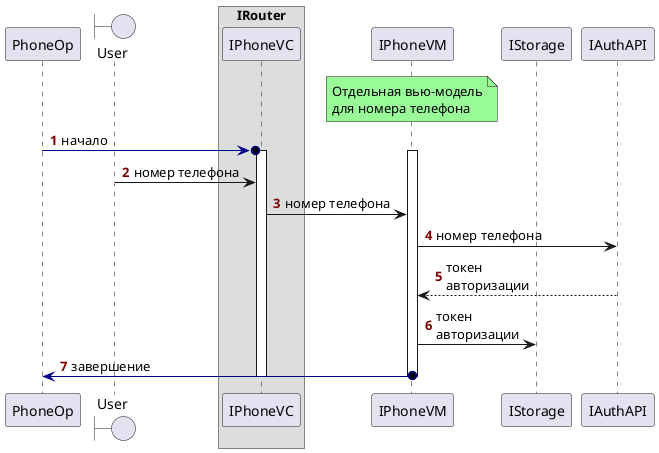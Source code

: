 @startuml phone_op
skinparam maxMessageSize 120
autonumber "<font color=Maroon><b>"

participant "PhoneOp" as phoneOp order 10
boundary "User" as user order 20
box "IRouter"
participant "IPhoneVС" as phoneVС order 30
end box
participant "IPhoneVM" as phoneVM order 40
participant "IStorage" as storage order 50
participant "IAuthAPI" as authApi order 60

note over phoneVM #PaleGreen: Отдельная вью-модель\nдля номера телефона

phoneOp-[#DarkBlue]>o phoneVС: начало
activate phoneVM
activate phoneVС
user -> phoneVС: номер телефона
phoneVС -> phoneVM: номер телефона
phoneVM -> authApi: номер телефона
phoneVM <--- authApi: токен авторизации
phoneVM -> storage: токен авторизации
phoneOp<[#DarkBlue]-o phoneVM: завершение
deactivate phoneVС
deactivate phoneVM

@enduml
